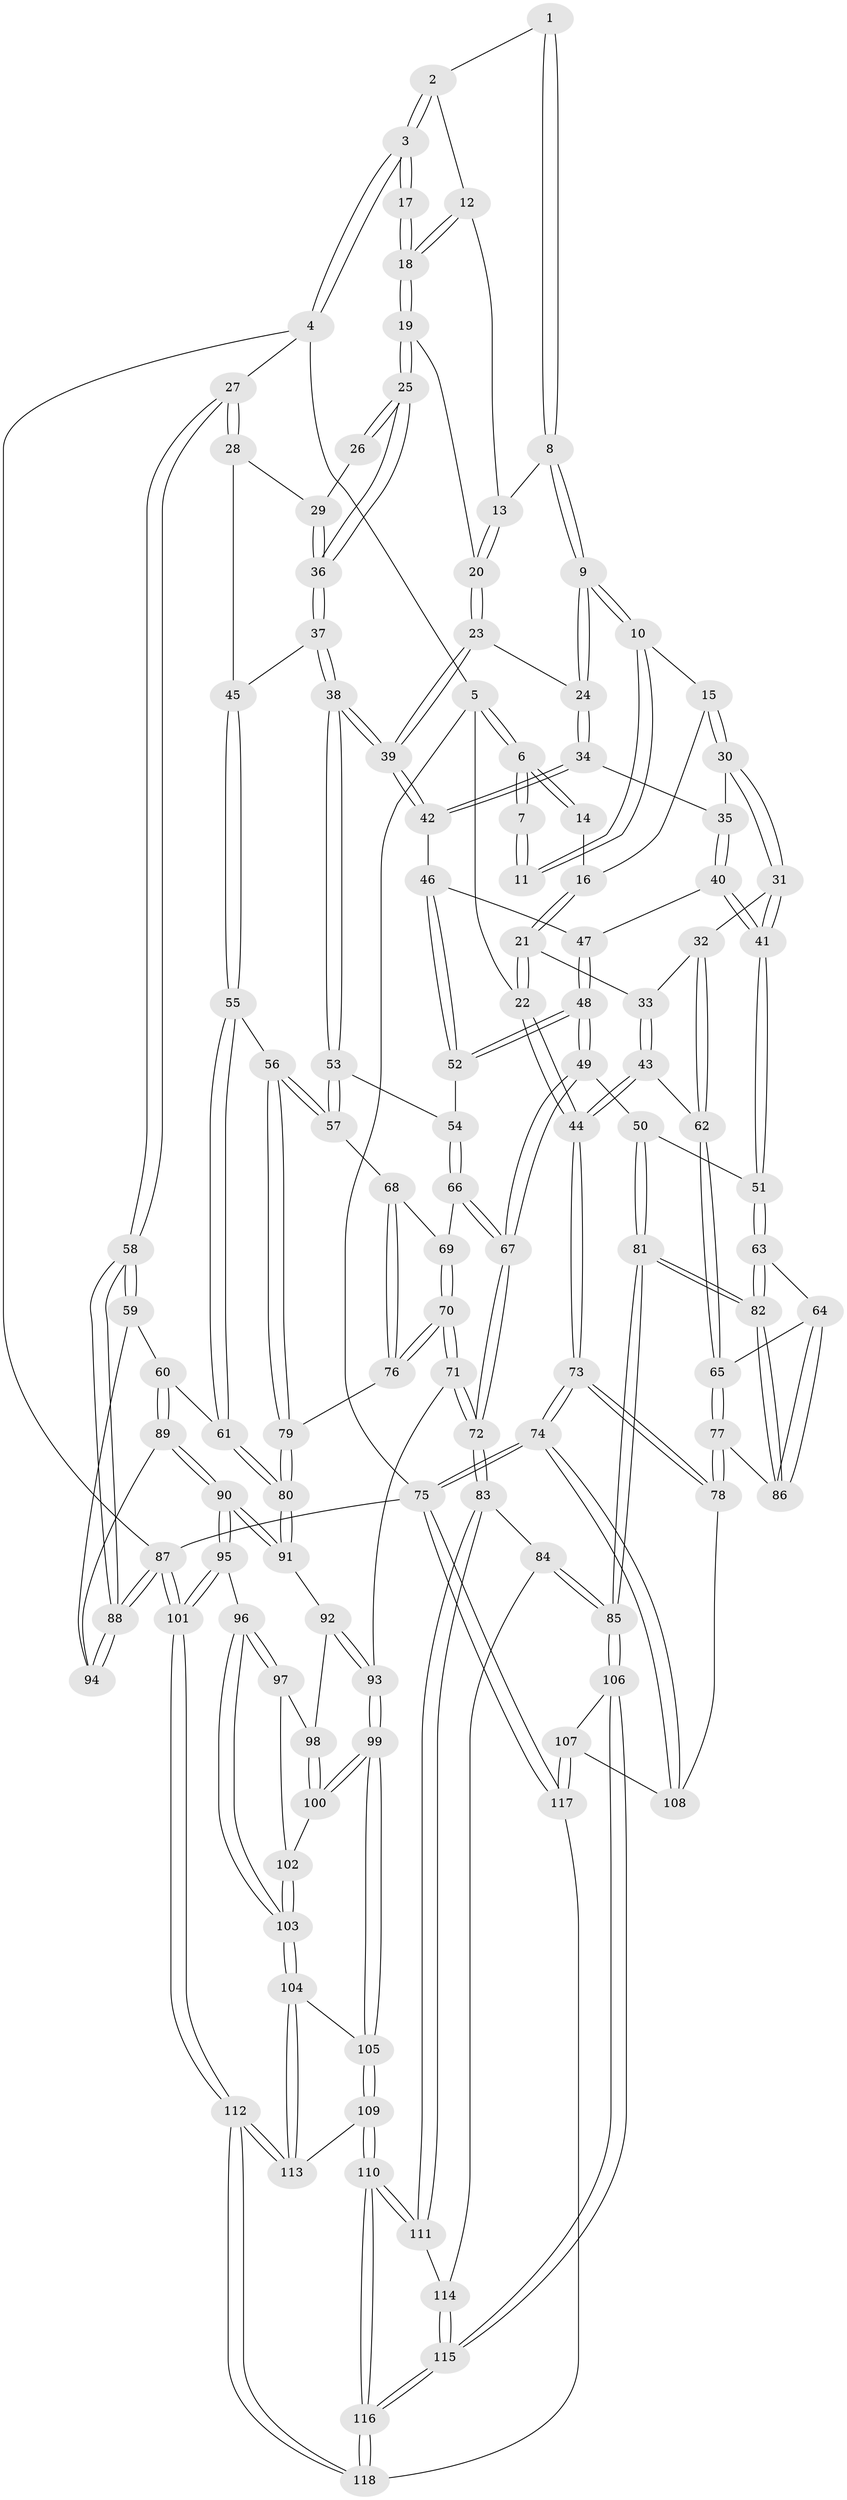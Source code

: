 // coarse degree distribution, {3: 0.07317073170731707, 5: 0.4268292682926829, 4: 0.2804878048780488, 2: 0.024390243902439025, 6: 0.15853658536585366, 7: 0.024390243902439025, 9: 0.012195121951219513}
// Generated by graph-tools (version 1.1) at 2025/05/03/04/25 22:05:28]
// undirected, 118 vertices, 292 edges
graph export_dot {
graph [start="1"]
  node [color=gray90,style=filled];
  1 [pos="+0.6934049755818111+0"];
  2 [pos="+0.8573760831859569+0"];
  3 [pos="+1+0"];
  4 [pos="+1+0"];
  5 [pos="+0+0"];
  6 [pos="+0+0"];
  7 [pos="+0.4967344435305255+0"];
  8 [pos="+0.5909215919019912+0.12799703098243273"];
  9 [pos="+0.5264953688436181+0.17876619101370914"];
  10 [pos="+0.43938522579759526+0.14130043918058027"];
  11 [pos="+0.4309603589309218+0.06303085732376065"];
  12 [pos="+0.737019788568773+0.1135458965219281"];
  13 [pos="+0.6750500929307333+0.1511687349308209"];
  14 [pos="+0.25944176813356096+0.034531800400815556"];
  15 [pos="+0.39040647231429776+0.17448862827579847"];
  16 [pos="+0.28697339198299754+0.14047041878706562"];
  17 [pos="+0.9673050162428263+0.10574353220921381"];
  18 [pos="+0.773699665512373+0.19588215540556567"];
  19 [pos="+0.755081131545606+0.25880295599444264"];
  20 [pos="+0.6938498007251606+0.24735225253606"];
  21 [pos="+0.1299370648026757+0.2264947949432129"];
  22 [pos="+0+0"];
  23 [pos="+0.6087786376772989+0.2783109828582867"];
  24 [pos="+0.5564452531311441+0.25373078769647106"];
  25 [pos="+0.8016174368038762+0.3177066830332283"];
  26 [pos="+0.9468196777012824+0.14175250074730467"];
  27 [pos="+1+0.3287182061435145"];
  28 [pos="+0.9431334748308652+0.3556297263981118"];
  29 [pos="+0.9245416486883721+0.2692692138019621"];
  30 [pos="+0.35482226686169605+0.26941988376767095"];
  31 [pos="+0.22622496753759722+0.3512570342700388"];
  32 [pos="+0.21369864082093262+0.34634076905692157"];
  33 [pos="+0.16632510712393053+0.2827762263874566"];
  34 [pos="+0.4819381902756203+0.3496094105722802"];
  35 [pos="+0.41034002226289523+0.3124502916347743"];
  36 [pos="+0.8028835820161734+0.32295425529305954"];
  37 [pos="+0.8033557060533565+0.3259586515594553"];
  38 [pos="+0.6622077486021388+0.42769890437687275"];
  39 [pos="+0.6485108440415773+0.40101570661993485"];
  40 [pos="+0.3750472078221366+0.40151358870265214"];
  41 [pos="+0.272685787747033+0.42458096588327143"];
  42 [pos="+0.4820092075733484+0.3511162358728535"];
  43 [pos="+0+0.4431049280793416"];
  44 [pos="+0+0.41160391238890826"];
  45 [pos="+0.865951833059696+0.3831879594146467"];
  46 [pos="+0.47793776113167336+0.3830585266225619"];
  47 [pos="+0.40474221144476025+0.40260099604969735"];
  48 [pos="+0.41034672979779224+0.4990741831842376"];
  49 [pos="+0.3904135074404833+0.5259634958420405"];
  50 [pos="+0.36416012445176926+0.5220961762235229"];
  51 [pos="+0.2843936943018202+0.4698578069171258"];
  52 [pos="+0.4900316255130292+0.42061125324532234"];
  53 [pos="+0.6585457361714716+0.4454528760796807"];
  54 [pos="+0.5553442168171977+0.4723679978936656"];
  55 [pos="+0.8668105205088795+0.45912371575431415"];
  56 [pos="+0.6797732409223382+0.47815747654846213"];
  57 [pos="+0.6771436588544688+0.47502666794887327"];
  58 [pos="+1+0.5289070721642118"];
  59 [pos="+1+0.5499456749501417"];
  60 [pos="+0.9628625622245972+0.5464181187156757"];
  61 [pos="+0.8829740205228312+0.49968288475691836"];
  62 [pos="+0.06882549269704724+0.47487654374976745"];
  63 [pos="+0.21991715625584737+0.5598822382934349"];
  64 [pos="+0.1595598060134275+0.5541346923989746"];
  65 [pos="+0.09452136647619673+0.5374473909300608"];
  66 [pos="+0.5488199184614838+0.4884519695321503"];
  67 [pos="+0.4561760668841303+0.5830881806211778"];
  68 [pos="+0.6040512839780724+0.5587979259441577"];
  69 [pos="+0.5619431512957954+0.5257125986400604"];
  70 [pos="+0.5772801454633432+0.6380813659992172"];
  71 [pos="+0.511961360785863+0.7087667718920113"];
  72 [pos="+0.4932675000499229+0.7085683379558532"];
  73 [pos="+0+0.7857080814864994"];
  74 [pos="+0+1"];
  75 [pos="+0+1"];
  76 [pos="+0.5905706840830934+0.6297929244606151"];
  77 [pos="+0.029708405018630108+0.6992941164978914"];
  78 [pos="+0+0.769445446481853"];
  79 [pos="+0.7193974910705705+0.5848435794412425"];
  80 [pos="+0.7510854985852913+0.6094408987657414"];
  81 [pos="+0.27407883793656357+0.7570242432968534"];
  82 [pos="+0.25696224462955874+0.742995808391069"];
  83 [pos="+0.4807699174615364+0.7174430954940934"];
  84 [pos="+0.43477272763770913+0.7408928877816781"];
  85 [pos="+0.28633685808422477+0.7729016041795511"];
  86 [pos="+0.13093386113706448+0.713409766750797"];
  87 [pos="+1+1"];
  88 [pos="+1+1"];
  89 [pos="+0.8716151558459942+0.6827932096592576"];
  90 [pos="+0.8243779865876306+0.6963788227969196"];
  91 [pos="+0.7517205987145456+0.6114755957237484"];
  92 [pos="+0.7028775092640906+0.6737326533010146"];
  93 [pos="+0.5120225431498591+0.7088029554761036"];
  94 [pos="+0.9432472738053936+0.7161276627738506"];
  95 [pos="+0.808135372542756+0.7694480853517041"];
  96 [pos="+0.7827907787894111+0.7810039288288698"];
  97 [pos="+0.7100847089046325+0.756709658193468"];
  98 [pos="+0.699750929756233+0.6843206732215036"];
  99 [pos="+0.5677145364157088+0.7514996094556095"];
  100 [pos="+0.6302940821669432+0.7572111552463467"];
  101 [pos="+1+1"];
  102 [pos="+0.6524924581216889+0.7654108963931991"];
  103 [pos="+0.7096119930007602+0.8775504023720493"];
  104 [pos="+0.7079390535381748+0.8824947379561315"];
  105 [pos="+0.5960313435530179+0.8367526023724408"];
  106 [pos="+0.2757399262412551+0.8216156786381446"];
  107 [pos="+0.1841323784199888+0.8971966042442285"];
  108 [pos="+0.1828200309905512+0.8973675327431241"];
  109 [pos="+0.5584237742876237+0.9333398979540438"];
  110 [pos="+0.5512218652446433+0.9389494244365756"];
  111 [pos="+0.5340714117382763+0.909668626406661"];
  112 [pos="+0.9527262008186923+1"];
  113 [pos="+0.7124936806045308+0.9207968340659051"];
  114 [pos="+0.4597711601941662+0.8560064512812896"];
  115 [pos="+0.4292154596479303+1"];
  116 [pos="+0.44748694427270386+1"];
  117 [pos="+0.22867023684443863+1"];
  118 [pos="+0.4510429055870543+1"];
  1 -- 2;
  1 -- 8;
  1 -- 8;
  2 -- 3;
  2 -- 3;
  2 -- 12;
  3 -- 4;
  3 -- 4;
  3 -- 17;
  3 -- 17;
  4 -- 5;
  4 -- 27;
  4 -- 87;
  5 -- 6;
  5 -- 6;
  5 -- 22;
  5 -- 75;
  6 -- 7;
  6 -- 7;
  6 -- 14;
  6 -- 14;
  7 -- 11;
  7 -- 11;
  8 -- 9;
  8 -- 9;
  8 -- 13;
  9 -- 10;
  9 -- 10;
  9 -- 24;
  9 -- 24;
  10 -- 11;
  10 -- 11;
  10 -- 15;
  12 -- 13;
  12 -- 18;
  12 -- 18;
  13 -- 20;
  13 -- 20;
  14 -- 16;
  15 -- 16;
  15 -- 30;
  15 -- 30;
  16 -- 21;
  16 -- 21;
  17 -- 18;
  17 -- 18;
  18 -- 19;
  18 -- 19;
  19 -- 20;
  19 -- 25;
  19 -- 25;
  20 -- 23;
  20 -- 23;
  21 -- 22;
  21 -- 22;
  21 -- 33;
  22 -- 44;
  22 -- 44;
  23 -- 24;
  23 -- 39;
  23 -- 39;
  24 -- 34;
  24 -- 34;
  25 -- 26;
  25 -- 26;
  25 -- 36;
  25 -- 36;
  26 -- 29;
  27 -- 28;
  27 -- 28;
  27 -- 58;
  27 -- 58;
  28 -- 29;
  28 -- 45;
  29 -- 36;
  29 -- 36;
  30 -- 31;
  30 -- 31;
  30 -- 35;
  31 -- 32;
  31 -- 41;
  31 -- 41;
  32 -- 33;
  32 -- 62;
  32 -- 62;
  33 -- 43;
  33 -- 43;
  34 -- 35;
  34 -- 42;
  34 -- 42;
  35 -- 40;
  35 -- 40;
  36 -- 37;
  36 -- 37;
  37 -- 38;
  37 -- 38;
  37 -- 45;
  38 -- 39;
  38 -- 39;
  38 -- 53;
  38 -- 53;
  39 -- 42;
  39 -- 42;
  40 -- 41;
  40 -- 41;
  40 -- 47;
  41 -- 51;
  41 -- 51;
  42 -- 46;
  43 -- 44;
  43 -- 44;
  43 -- 62;
  44 -- 73;
  44 -- 73;
  45 -- 55;
  45 -- 55;
  46 -- 47;
  46 -- 52;
  46 -- 52;
  47 -- 48;
  47 -- 48;
  48 -- 49;
  48 -- 49;
  48 -- 52;
  48 -- 52;
  49 -- 50;
  49 -- 67;
  49 -- 67;
  50 -- 51;
  50 -- 81;
  50 -- 81;
  51 -- 63;
  51 -- 63;
  52 -- 54;
  53 -- 54;
  53 -- 57;
  53 -- 57;
  54 -- 66;
  54 -- 66;
  55 -- 56;
  55 -- 61;
  55 -- 61;
  56 -- 57;
  56 -- 57;
  56 -- 79;
  56 -- 79;
  57 -- 68;
  58 -- 59;
  58 -- 59;
  58 -- 88;
  58 -- 88;
  59 -- 60;
  59 -- 94;
  60 -- 61;
  60 -- 89;
  60 -- 89;
  61 -- 80;
  61 -- 80;
  62 -- 65;
  62 -- 65;
  63 -- 64;
  63 -- 82;
  63 -- 82;
  64 -- 65;
  64 -- 86;
  64 -- 86;
  65 -- 77;
  65 -- 77;
  66 -- 67;
  66 -- 67;
  66 -- 69;
  67 -- 72;
  67 -- 72;
  68 -- 69;
  68 -- 76;
  68 -- 76;
  69 -- 70;
  69 -- 70;
  70 -- 71;
  70 -- 71;
  70 -- 76;
  70 -- 76;
  71 -- 72;
  71 -- 72;
  71 -- 93;
  72 -- 83;
  72 -- 83;
  73 -- 74;
  73 -- 74;
  73 -- 78;
  73 -- 78;
  74 -- 75;
  74 -- 75;
  74 -- 108;
  74 -- 108;
  75 -- 117;
  75 -- 117;
  75 -- 87;
  76 -- 79;
  77 -- 78;
  77 -- 78;
  77 -- 86;
  78 -- 108;
  79 -- 80;
  79 -- 80;
  80 -- 91;
  80 -- 91;
  81 -- 82;
  81 -- 82;
  81 -- 85;
  81 -- 85;
  82 -- 86;
  82 -- 86;
  83 -- 84;
  83 -- 111;
  83 -- 111;
  84 -- 85;
  84 -- 85;
  84 -- 114;
  85 -- 106;
  85 -- 106;
  87 -- 88;
  87 -- 88;
  87 -- 101;
  87 -- 101;
  88 -- 94;
  88 -- 94;
  89 -- 90;
  89 -- 90;
  89 -- 94;
  90 -- 91;
  90 -- 91;
  90 -- 95;
  90 -- 95;
  91 -- 92;
  92 -- 93;
  92 -- 93;
  92 -- 98;
  93 -- 99;
  93 -- 99;
  95 -- 96;
  95 -- 101;
  95 -- 101;
  96 -- 97;
  96 -- 97;
  96 -- 103;
  96 -- 103;
  97 -- 98;
  97 -- 102;
  98 -- 100;
  98 -- 100;
  99 -- 100;
  99 -- 100;
  99 -- 105;
  99 -- 105;
  100 -- 102;
  101 -- 112;
  101 -- 112;
  102 -- 103;
  102 -- 103;
  103 -- 104;
  103 -- 104;
  104 -- 105;
  104 -- 113;
  104 -- 113;
  105 -- 109;
  105 -- 109;
  106 -- 107;
  106 -- 115;
  106 -- 115;
  107 -- 108;
  107 -- 117;
  107 -- 117;
  109 -- 110;
  109 -- 110;
  109 -- 113;
  110 -- 111;
  110 -- 111;
  110 -- 116;
  110 -- 116;
  111 -- 114;
  112 -- 113;
  112 -- 113;
  112 -- 118;
  112 -- 118;
  114 -- 115;
  114 -- 115;
  115 -- 116;
  115 -- 116;
  116 -- 118;
  116 -- 118;
  117 -- 118;
}
